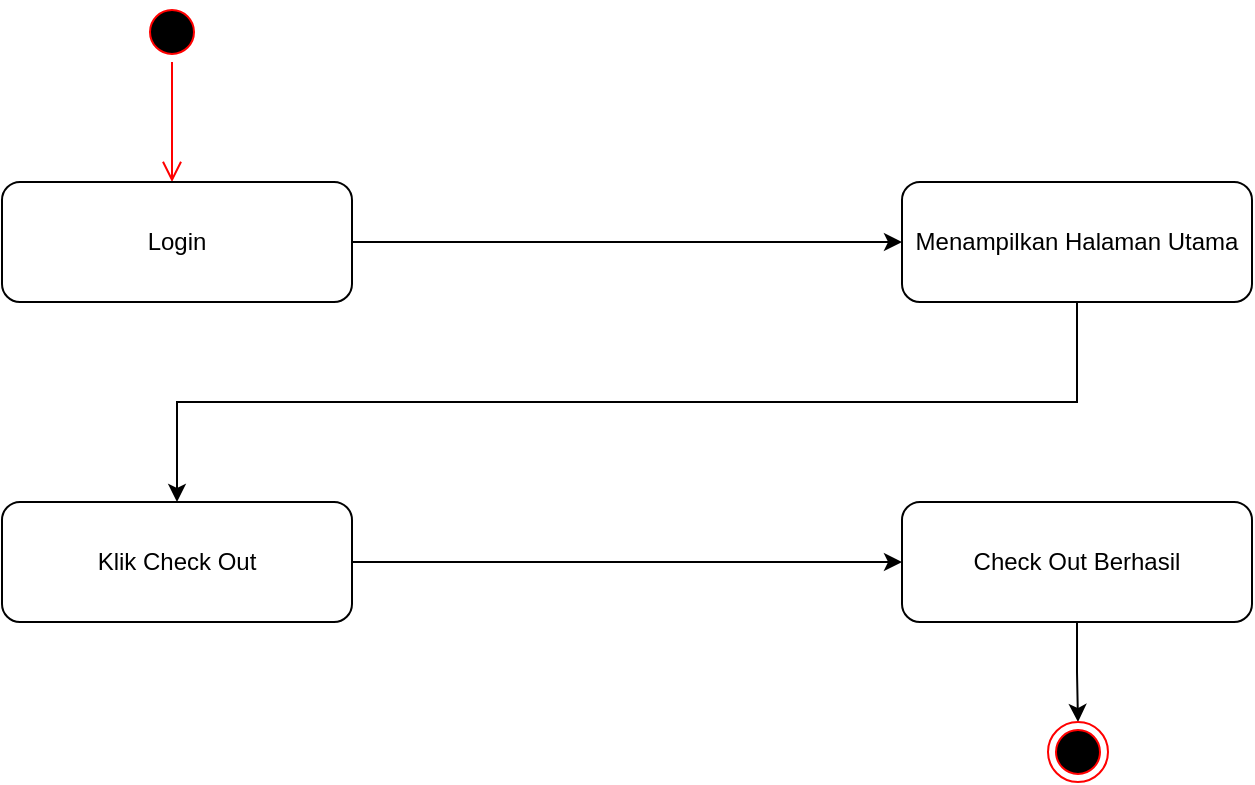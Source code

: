 <mxfile version="22.1.3" type="github">
  <diagram name="Halaman-1" id="vH6bzz5zNF5C6SyV6egI">
    <mxGraphModel dx="1050" dy="603" grid="1" gridSize="10" guides="1" tooltips="1" connect="1" arrows="1" fold="1" page="1" pageScale="1" pageWidth="827" pageHeight="1169" math="0" shadow="0">
      <root>
        <mxCell id="0" />
        <mxCell id="1" parent="0" />
        <mxCell id="tvmGuL7JpprmccJYUkbG-1" value="" style="ellipse;html=1;shape=startState;fillColor=#000000;strokeColor=#ff0000;" vertex="1" parent="1">
          <mxGeometry x="140" y="110" width="30" height="30" as="geometry" />
        </mxCell>
        <mxCell id="tvmGuL7JpprmccJYUkbG-2" value="" style="edgeStyle=orthogonalEdgeStyle;html=1;verticalAlign=bottom;endArrow=open;endSize=8;strokeColor=#ff0000;rounded=0;" edge="1" source="tvmGuL7JpprmccJYUkbG-1" parent="1">
          <mxGeometry relative="1" as="geometry">
            <mxPoint x="155" y="200" as="targetPoint" />
          </mxGeometry>
        </mxCell>
        <mxCell id="tvmGuL7JpprmccJYUkbG-8" style="edgeStyle=orthogonalEdgeStyle;rounded=0;orthogonalLoop=1;jettySize=auto;html=1;exitX=1;exitY=0.5;exitDx=0;exitDy=0;entryX=0;entryY=0.5;entryDx=0;entryDy=0;" edge="1" parent="1" source="tvmGuL7JpprmccJYUkbG-3" target="tvmGuL7JpprmccJYUkbG-4">
          <mxGeometry relative="1" as="geometry" />
        </mxCell>
        <mxCell id="tvmGuL7JpprmccJYUkbG-3" value="Login" style="rounded=1;whiteSpace=wrap;html=1;" vertex="1" parent="1">
          <mxGeometry x="70" y="200" width="175" height="60" as="geometry" />
        </mxCell>
        <mxCell id="tvmGuL7JpprmccJYUkbG-9" style="edgeStyle=orthogonalEdgeStyle;rounded=0;orthogonalLoop=1;jettySize=auto;html=1;exitX=0.5;exitY=1;exitDx=0;exitDy=0;entryX=0.5;entryY=0;entryDx=0;entryDy=0;" edge="1" parent="1" source="tvmGuL7JpprmccJYUkbG-4" target="tvmGuL7JpprmccJYUkbG-5">
          <mxGeometry relative="1" as="geometry" />
        </mxCell>
        <mxCell id="tvmGuL7JpprmccJYUkbG-4" value="Menampilkan Halaman Utama" style="rounded=1;whiteSpace=wrap;html=1;" vertex="1" parent="1">
          <mxGeometry x="520" y="200" width="175" height="60" as="geometry" />
        </mxCell>
        <mxCell id="tvmGuL7JpprmccJYUkbG-10" style="edgeStyle=orthogonalEdgeStyle;rounded=0;orthogonalLoop=1;jettySize=auto;html=1;entryX=0;entryY=0.5;entryDx=0;entryDy=0;" edge="1" parent="1" source="tvmGuL7JpprmccJYUkbG-5" target="tvmGuL7JpprmccJYUkbG-6">
          <mxGeometry relative="1" as="geometry" />
        </mxCell>
        <mxCell id="tvmGuL7JpprmccJYUkbG-5" value="Klik Check Out" style="rounded=1;whiteSpace=wrap;html=1;" vertex="1" parent="1">
          <mxGeometry x="70" y="360" width="175" height="60" as="geometry" />
        </mxCell>
        <mxCell id="tvmGuL7JpprmccJYUkbG-11" style="edgeStyle=orthogonalEdgeStyle;rounded=0;orthogonalLoop=1;jettySize=auto;html=1;entryX=0.5;entryY=0;entryDx=0;entryDy=0;" edge="1" parent="1" source="tvmGuL7JpprmccJYUkbG-6" target="tvmGuL7JpprmccJYUkbG-7">
          <mxGeometry relative="1" as="geometry" />
        </mxCell>
        <mxCell id="tvmGuL7JpprmccJYUkbG-6" value="Check Out Berhasil" style="rounded=1;whiteSpace=wrap;html=1;" vertex="1" parent="1">
          <mxGeometry x="520" y="360" width="175" height="60" as="geometry" />
        </mxCell>
        <mxCell id="tvmGuL7JpprmccJYUkbG-7" value="" style="ellipse;html=1;shape=endState;fillColor=#000000;strokeColor=#ff0000;" vertex="1" parent="1">
          <mxGeometry x="593" y="470" width="30" height="30" as="geometry" />
        </mxCell>
      </root>
    </mxGraphModel>
  </diagram>
</mxfile>
